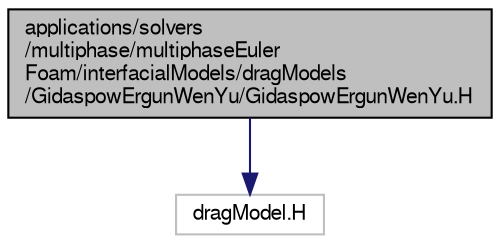 digraph "applications/solvers/multiphase/multiphaseEulerFoam/interfacialModels/dragModels/GidaspowErgunWenYu/GidaspowErgunWenYu.H"
{
  bgcolor="transparent";
  edge [fontname="FreeSans",fontsize="10",labelfontname="FreeSans",labelfontsize="10"];
  node [fontname="FreeSans",fontsize="10",shape=record];
  Node0 [label="applications/solvers\l/multiphase/multiphaseEuler\lFoam/interfacialModels/dragModels\l/GidaspowErgunWenYu/GidaspowErgunWenYu.H",height=0.2,width=0.4,color="black", fillcolor="grey75", style="filled", fontcolor="black"];
  Node0 -> Node1 [color="midnightblue",fontsize="10",style="solid",fontname="FreeSans"];
  Node1 [label="dragModel.H",height=0.2,width=0.4,color="grey75"];
}
